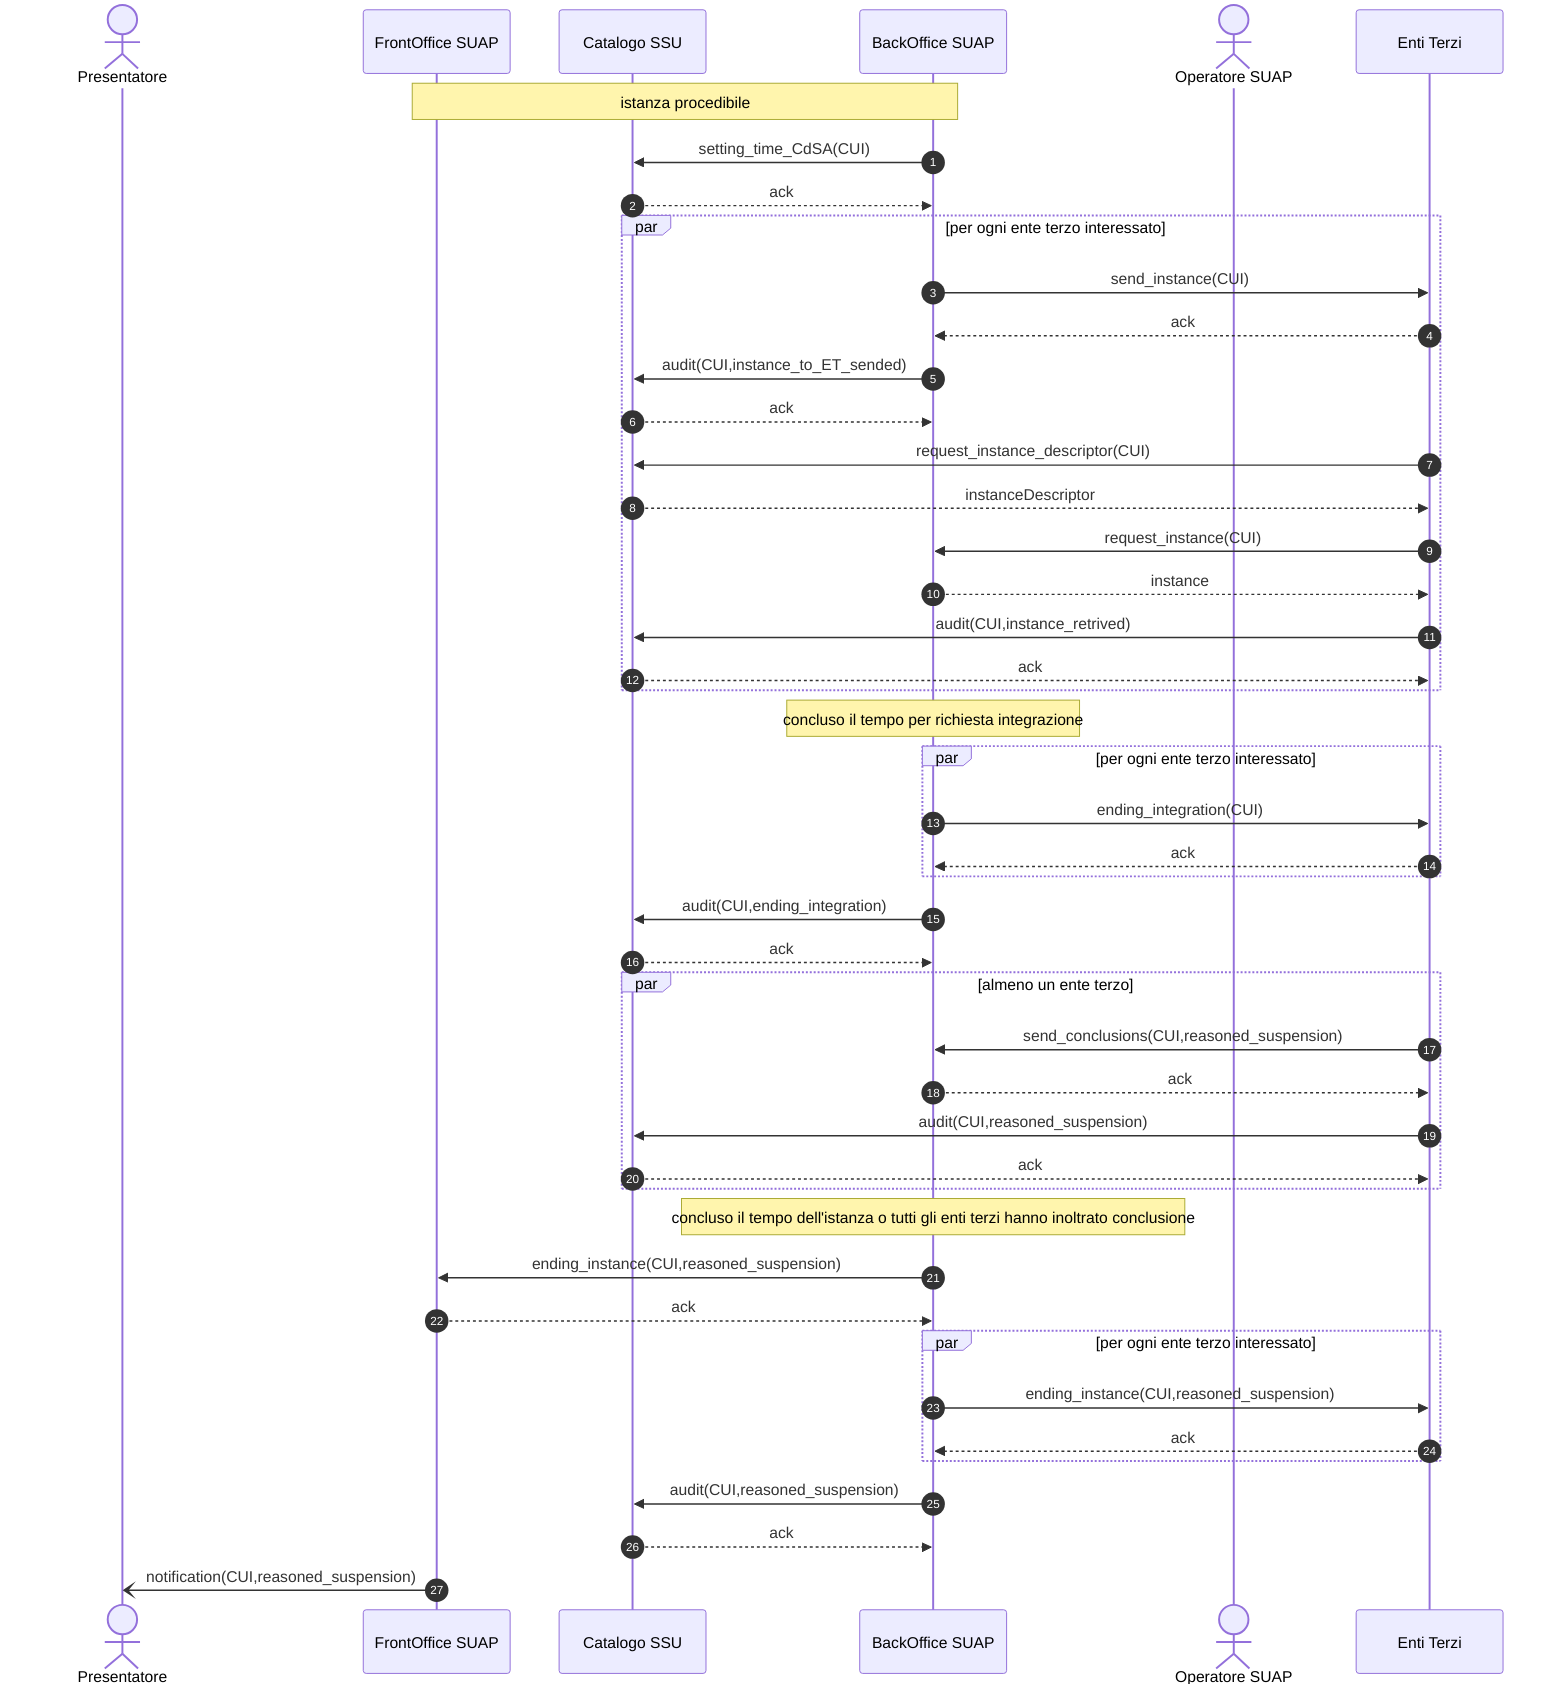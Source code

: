 sequenceDiagram
    autonumber

    actor P as Presentatore    
    participant F as FrontOffice SUAP
    participant C as Catalogo SSU    
    participant B as BackOffice SUAP    
    actor O as Operatore SUAP    
    participant E as Enti Terzi    
 
    Note over F,B: istanza procedibile

    B ->> C: setting_time_CdSA(CUI)
    C -->> B: ack


    
    par per ogni ente terzo interessato        
        B ->> E: send_instance(CUI)
        E -->> B: ack
        B ->> C: audit(CUI,instance_to_ET_sended)
        C -->> B: ack
        E ->> C: request_instance_descriptor(CUI)
        C -->> E: instanceDescriptor
        E ->> B: request_instance(CUI)
        B -->> E: instance
        E ->> C: audit(CUI,instance_retrived)
        C -->> E: ack
    end

    Note over B: concluso il tempo per richiesta integrazione
    par per ogni ente terzo interessato 
        B ->> E: ending_integration(CUI)
        E -->> B: ack
    end
        B ->> C: audit(CUI,ending_integration)
        C -->> B: ack

    par almeno un ente terzo
        E ->> B: send_conclusions(CUI,reasoned_suspension)
        B -->> E: ack 
        E ->> C: audit(CUI,reasoned_suspension)
        C -->> E: ack           
    end

    Note over B: concluso il tempo dell'istanza o tutti gli enti terzi hanno inoltrato conclusione
    B ->> F: ending_instance(CUI,reasoned_suspension)
    F -->> B: ack            
    par per ogni ente terzo interessato
        B ->> E: ending_instance(CUI,reasoned_suspension)
        E -->> B: ack
    end
    B ->> C: audit(CUI,reasoned_suspension)
    C -->> B: ack

    F -) P: notification(CUI,reasoned_suspension)